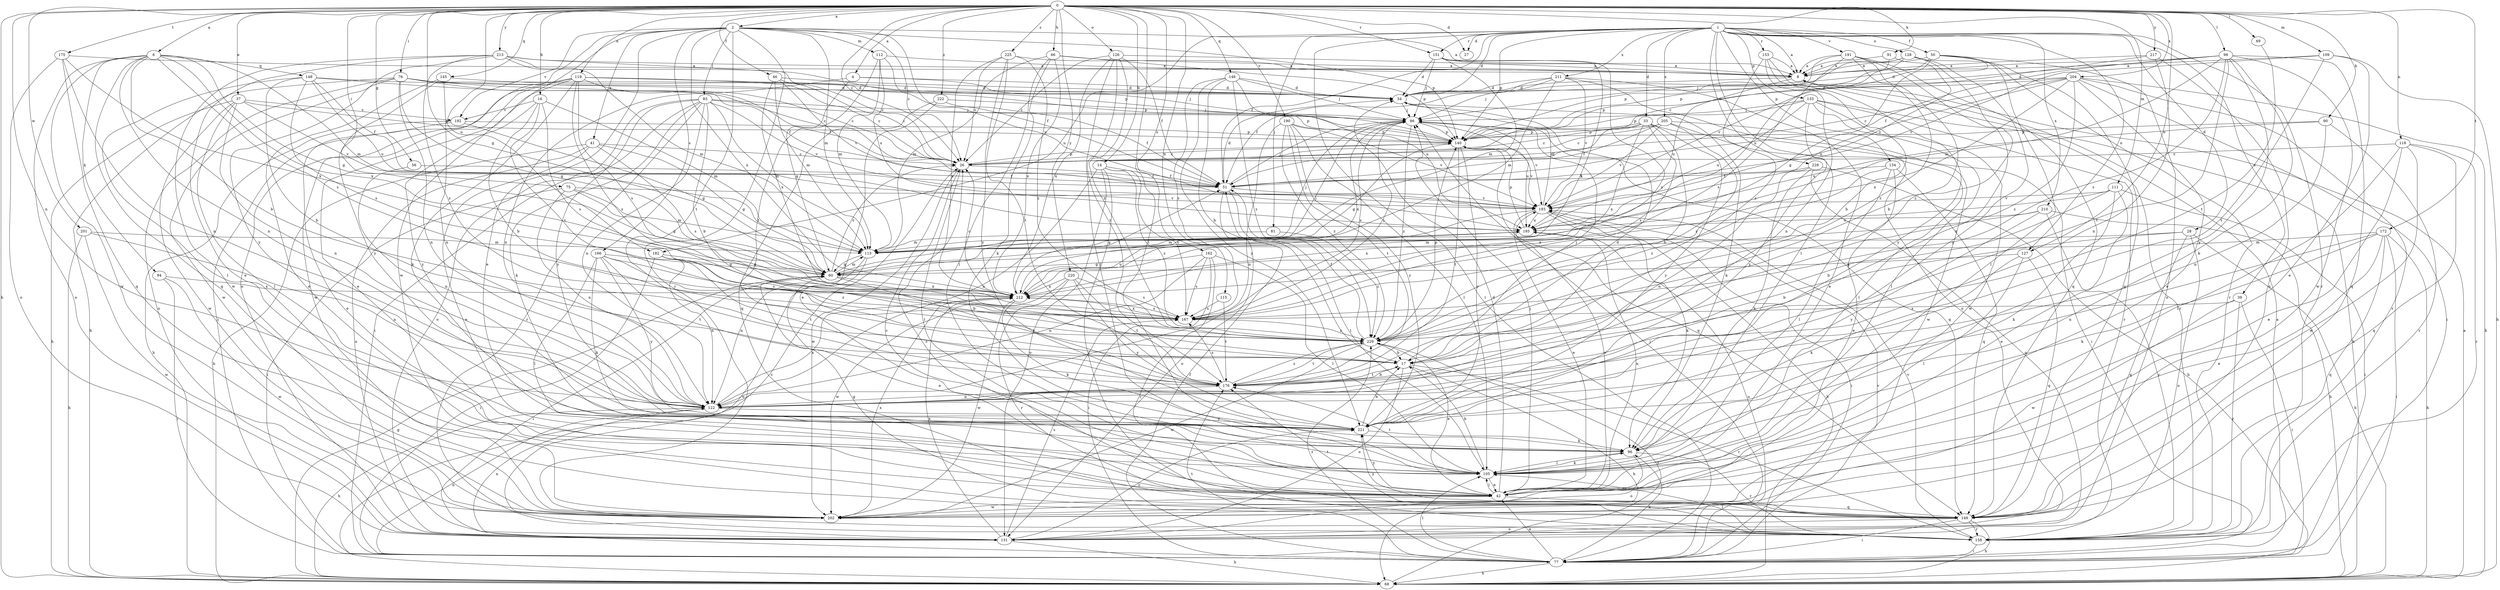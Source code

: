 strict digraph  {
0;
1;
2;
4;
6;
8;
14;
16;
17;
26;
27;
28;
33;
34;
37;
39;
41;
42;
46;
50;
51;
56;
60;
66;
68;
69;
75;
76;
77;
81;
83;
86;
90;
91;
94;
96;
98;
105;
109;
111;
112;
113;
115;
118;
119;
122;
126;
127;
128;
131;
133;
134;
140;
145;
146;
148;
149;
151;
153;
158;
162;
166;
167;
172;
175;
176;
182;
185;
190;
191;
192;
193;
201;
202;
204;
205;
210;
211;
212;
213;
217;
220;
221;
222;
225;
228;
229;
0 -> 2  [label=a];
0 -> 4  [label=a];
0 -> 6  [label=a];
0 -> 14  [label=b];
0 -> 16  [label=b];
0 -> 26  [label=c];
0 -> 27  [label=d];
0 -> 37  [label=e];
0 -> 46  [label=f];
0 -> 56  [label=g];
0 -> 60  [label=g];
0 -> 66  [label=h];
0 -> 68  [label=h];
0 -> 69  [label=i];
0 -> 75  [label=i];
0 -> 76  [label=i];
0 -> 90  [label=k];
0 -> 91  [label=k];
0 -> 98  [label=l];
0 -> 105  [label=l];
0 -> 109  [label=m];
0 -> 111  [label=m];
0 -> 115  [label=n];
0 -> 118  [label=n];
0 -> 119  [label=n];
0 -> 122  [label=n];
0 -> 126  [label=o];
0 -> 127  [label=o];
0 -> 145  [label=q];
0 -> 146  [label=q];
0 -> 151  [label=r];
0 -> 162  [label=s];
0 -> 172  [label=t];
0 -> 175  [label=t];
0 -> 182  [label=u];
0 -> 190  [label=v];
0 -> 201  [label=w];
0 -> 204  [label=x];
0 -> 213  [label=y];
0 -> 217  [label=y];
0 -> 220  [label=y];
0 -> 222  [label=z];
0 -> 225  [label=z];
1 -> 8  [label=a];
1 -> 27  [label=d];
1 -> 28  [label=d];
1 -> 33  [label=d];
1 -> 34  [label=d];
1 -> 39  [label=e];
1 -> 50  [label=f];
1 -> 51  [label=f];
1 -> 77  [label=i];
1 -> 81  [label=j];
1 -> 105  [label=l];
1 -> 127  [label=o];
1 -> 128  [label=o];
1 -> 133  [label=p];
1 -> 134  [label=p];
1 -> 140  [label=p];
1 -> 151  [label=r];
1 -> 153  [label=r];
1 -> 158  [label=r];
1 -> 182  [label=u];
1 -> 191  [label=v];
1 -> 205  [label=x];
1 -> 210  [label=x];
1 -> 211  [label=x];
1 -> 228  [label=z];
2 -> 8  [label=a];
2 -> 26  [label=c];
2 -> 41  [label=e];
2 -> 42  [label=e];
2 -> 83  [label=j];
2 -> 112  [label=m];
2 -> 113  [label=m];
2 -> 131  [label=o];
2 -> 140  [label=p];
2 -> 158  [label=r];
2 -> 166  [label=s];
2 -> 176  [label=t];
2 -> 185  [label=u];
2 -> 192  [label=v];
2 -> 202  [label=w];
2 -> 212  [label=x];
4 -> 34  [label=d];
4 -> 60  [label=g];
4 -> 86  [label=j];
4 -> 122  [label=n];
6 -> 17  [label=b];
6 -> 60  [label=g];
6 -> 94  [label=k];
6 -> 113  [label=m];
6 -> 122  [label=n];
6 -> 131  [label=o];
6 -> 148  [label=q];
6 -> 149  [label=q];
6 -> 167  [label=s];
6 -> 202  [label=w];
6 -> 212  [label=x];
8 -> 34  [label=d];
8 -> 158  [label=r];
8 -> 185  [label=u];
14 -> 51  [label=f];
14 -> 122  [label=n];
14 -> 131  [label=o];
14 -> 158  [label=r];
14 -> 167  [label=s];
14 -> 229  [label=z];
16 -> 17  [label=b];
16 -> 113  [label=m];
16 -> 167  [label=s];
16 -> 192  [label=v];
16 -> 221  [label=y];
16 -> 229  [label=z];
17 -> 68  [label=h];
17 -> 86  [label=j];
17 -> 131  [label=o];
17 -> 158  [label=r];
17 -> 176  [label=t];
26 -> 51  [label=f];
26 -> 105  [label=l];
26 -> 140  [label=p];
26 -> 202  [label=w];
28 -> 17  [label=b];
28 -> 68  [label=h];
28 -> 113  [label=m];
28 -> 131  [label=o];
28 -> 149  [label=q];
33 -> 17  [label=b];
33 -> 26  [label=c];
33 -> 51  [label=f];
33 -> 77  [label=i];
33 -> 140  [label=p];
33 -> 167  [label=s];
33 -> 212  [label=x];
33 -> 221  [label=y];
34 -> 86  [label=j];
34 -> 96  [label=k];
37 -> 68  [label=h];
37 -> 105  [label=l];
37 -> 122  [label=n];
37 -> 140  [label=p];
37 -> 192  [label=v];
37 -> 193  [label=v];
37 -> 202  [label=w];
39 -> 77  [label=i];
39 -> 158  [label=r];
39 -> 167  [label=s];
39 -> 202  [label=w];
41 -> 26  [label=c];
41 -> 42  [label=e];
41 -> 60  [label=g];
41 -> 68  [label=h];
41 -> 131  [label=o];
41 -> 167  [label=s];
42 -> 26  [label=c];
42 -> 34  [label=d];
42 -> 86  [label=j];
42 -> 105  [label=l];
42 -> 149  [label=q];
42 -> 185  [label=u];
42 -> 193  [label=v];
42 -> 202  [label=w];
42 -> 221  [label=y];
46 -> 26  [label=c];
46 -> 34  [label=d];
46 -> 113  [label=m];
46 -> 193  [label=v];
46 -> 212  [label=x];
50 -> 8  [label=a];
50 -> 34  [label=d];
50 -> 60  [label=g];
50 -> 105  [label=l];
50 -> 131  [label=o];
50 -> 149  [label=q];
50 -> 193  [label=v];
51 -> 34  [label=d];
51 -> 86  [label=j];
51 -> 105  [label=l];
51 -> 131  [label=o];
51 -> 193  [label=v];
56 -> 51  [label=f];
56 -> 122  [label=n];
60 -> 26  [label=c];
60 -> 42  [label=e];
60 -> 77  [label=i];
60 -> 86  [label=j];
60 -> 113  [label=m];
60 -> 176  [label=t];
60 -> 212  [label=x];
66 -> 8  [label=a];
66 -> 96  [label=k];
66 -> 105  [label=l];
66 -> 113  [label=m];
66 -> 140  [label=p];
66 -> 212  [label=x];
68 -> 8  [label=a];
68 -> 26  [label=c];
68 -> 60  [label=g];
68 -> 229  [label=z];
69 -> 176  [label=t];
75 -> 60  [label=g];
75 -> 77  [label=i];
75 -> 113  [label=m];
75 -> 122  [label=n];
75 -> 193  [label=v];
76 -> 26  [label=c];
76 -> 34  [label=d];
76 -> 51  [label=f];
76 -> 60  [label=g];
76 -> 68  [label=h];
76 -> 122  [label=n];
76 -> 131  [label=o];
76 -> 140  [label=p];
76 -> 202  [label=w];
77 -> 8  [label=a];
77 -> 42  [label=e];
77 -> 51  [label=f];
77 -> 68  [label=h];
77 -> 86  [label=j];
77 -> 96  [label=k];
77 -> 105  [label=l];
77 -> 122  [label=n];
77 -> 176  [label=t];
77 -> 185  [label=u];
77 -> 193  [label=v];
77 -> 229  [label=z];
81 -> 113  [label=m];
81 -> 229  [label=z];
83 -> 17  [label=b];
83 -> 77  [label=i];
83 -> 86  [label=j];
83 -> 96  [label=k];
83 -> 113  [label=m];
83 -> 122  [label=n];
83 -> 131  [label=o];
83 -> 140  [label=p];
83 -> 158  [label=r];
83 -> 193  [label=v];
83 -> 221  [label=y];
86 -> 140  [label=p];
86 -> 149  [label=q];
86 -> 167  [label=s];
86 -> 185  [label=u];
86 -> 193  [label=v];
86 -> 212  [label=x];
86 -> 229  [label=z];
90 -> 122  [label=n];
90 -> 140  [label=p];
90 -> 158  [label=r];
90 -> 185  [label=u];
91 -> 8  [label=a];
91 -> 140  [label=p];
91 -> 193  [label=v];
94 -> 77  [label=i];
94 -> 202  [label=w];
94 -> 212  [label=x];
96 -> 105  [label=l];
96 -> 131  [label=o];
96 -> 158  [label=r];
98 -> 8  [label=a];
98 -> 34  [label=d];
98 -> 51  [label=f];
98 -> 96  [label=k];
98 -> 113  [label=m];
98 -> 149  [label=q];
98 -> 167  [label=s];
98 -> 176  [label=t];
98 -> 202  [label=w];
98 -> 221  [label=y];
105 -> 17  [label=b];
105 -> 42  [label=e];
105 -> 96  [label=k];
105 -> 176  [label=t];
109 -> 8  [label=a];
109 -> 42  [label=e];
109 -> 68  [label=h];
109 -> 176  [label=t];
109 -> 193  [label=v];
111 -> 17  [label=b];
111 -> 42  [label=e];
111 -> 77  [label=i];
111 -> 96  [label=k];
111 -> 193  [label=v];
111 -> 212  [label=x];
112 -> 8  [label=a];
112 -> 51  [label=f];
112 -> 113  [label=m];
112 -> 176  [label=t];
112 -> 185  [label=u];
113 -> 60  [label=g];
113 -> 86  [label=j];
113 -> 122  [label=n];
113 -> 131  [label=o];
115 -> 167  [label=s];
115 -> 176  [label=t];
118 -> 26  [label=c];
118 -> 42  [label=e];
118 -> 105  [label=l];
118 -> 149  [label=q];
118 -> 158  [label=r];
118 -> 202  [label=w];
119 -> 26  [label=c];
119 -> 34  [label=d];
119 -> 42  [label=e];
119 -> 51  [label=f];
119 -> 77  [label=i];
119 -> 96  [label=k];
119 -> 167  [label=s];
119 -> 202  [label=w];
119 -> 229  [label=z];
122 -> 68  [label=h];
122 -> 212  [label=x];
122 -> 221  [label=y];
126 -> 8  [label=a];
126 -> 26  [label=c];
126 -> 51  [label=f];
126 -> 105  [label=l];
126 -> 176  [label=t];
126 -> 212  [label=x];
126 -> 229  [label=z];
127 -> 60  [label=g];
127 -> 96  [label=k];
127 -> 105  [label=l];
127 -> 149  [label=q];
128 -> 8  [label=a];
128 -> 140  [label=p];
128 -> 158  [label=r];
128 -> 185  [label=u];
128 -> 221  [label=y];
128 -> 229  [label=z];
131 -> 68  [label=h];
131 -> 122  [label=n];
131 -> 167  [label=s];
131 -> 212  [label=x];
131 -> 221  [label=y];
133 -> 68  [label=h];
133 -> 86  [label=j];
133 -> 105  [label=l];
133 -> 140  [label=p];
133 -> 158  [label=r];
133 -> 185  [label=u];
133 -> 202  [label=w];
133 -> 221  [label=y];
134 -> 42  [label=e];
134 -> 51  [label=f];
134 -> 105  [label=l];
134 -> 149  [label=q];
134 -> 229  [label=z];
140 -> 26  [label=c];
140 -> 60  [label=g];
140 -> 149  [label=q];
140 -> 176  [label=t];
140 -> 193  [label=v];
140 -> 221  [label=y];
145 -> 34  [label=d];
145 -> 42  [label=e];
145 -> 122  [label=n];
145 -> 221  [label=y];
146 -> 17  [label=b];
146 -> 34  [label=d];
146 -> 86  [label=j];
146 -> 167  [label=s];
146 -> 185  [label=u];
146 -> 221  [label=y];
146 -> 229  [label=z];
148 -> 17  [label=b];
148 -> 26  [label=c];
148 -> 34  [label=d];
148 -> 51  [label=f];
148 -> 105  [label=l];
148 -> 167  [label=s];
148 -> 185  [label=u];
149 -> 26  [label=c];
149 -> 60  [label=g];
149 -> 68  [label=h];
149 -> 77  [label=i];
149 -> 131  [label=o];
149 -> 158  [label=r];
149 -> 176  [label=t];
149 -> 221  [label=y];
151 -> 8  [label=a];
151 -> 34  [label=d];
151 -> 86  [label=j];
151 -> 113  [label=m];
151 -> 167  [label=s];
151 -> 212  [label=x];
153 -> 8  [label=a];
153 -> 17  [label=b];
153 -> 122  [label=n];
153 -> 221  [label=y];
153 -> 229  [label=z];
158 -> 77  [label=i];
158 -> 105  [label=l];
158 -> 193  [label=v];
162 -> 60  [label=g];
162 -> 77  [label=i];
162 -> 105  [label=l];
162 -> 122  [label=n];
162 -> 158  [label=r];
162 -> 167  [label=s];
166 -> 60  [label=g];
166 -> 96  [label=k];
166 -> 105  [label=l];
166 -> 167  [label=s];
166 -> 176  [label=t];
166 -> 221  [label=y];
166 -> 229  [label=z];
167 -> 86  [label=j];
167 -> 212  [label=x];
167 -> 229  [label=z];
172 -> 42  [label=e];
172 -> 68  [label=h];
172 -> 77  [label=i];
172 -> 96  [label=k];
172 -> 113  [label=m];
172 -> 122  [label=n];
172 -> 149  [label=q];
175 -> 8  [label=a];
175 -> 122  [label=n];
175 -> 131  [label=o];
175 -> 149  [label=q];
175 -> 212  [label=x];
176 -> 17  [label=b];
176 -> 34  [label=d];
176 -> 122  [label=n];
176 -> 167  [label=s];
176 -> 229  [label=z];
182 -> 17  [label=b];
182 -> 60  [label=g];
182 -> 77  [label=i];
182 -> 122  [label=n];
182 -> 176  [label=t];
185 -> 113  [label=m];
185 -> 140  [label=p];
190 -> 105  [label=l];
190 -> 122  [label=n];
190 -> 140  [label=p];
190 -> 176  [label=t];
190 -> 193  [label=v];
190 -> 221  [label=y];
190 -> 229  [label=z];
191 -> 8  [label=a];
191 -> 17  [label=b];
191 -> 86  [label=j];
191 -> 122  [label=n];
191 -> 149  [label=q];
191 -> 167  [label=s];
191 -> 229  [label=z];
192 -> 42  [label=e];
192 -> 60  [label=g];
192 -> 68  [label=h];
192 -> 140  [label=p];
193 -> 34  [label=d];
193 -> 42  [label=e];
193 -> 60  [label=g];
193 -> 68  [label=h];
193 -> 77  [label=i];
193 -> 96  [label=k];
193 -> 185  [label=u];
201 -> 68  [label=h];
201 -> 113  [label=m];
201 -> 122  [label=n];
201 -> 202  [label=w];
202 -> 212  [label=x];
204 -> 26  [label=c];
204 -> 34  [label=d];
204 -> 42  [label=e];
204 -> 68  [label=h];
204 -> 77  [label=i];
204 -> 140  [label=p];
204 -> 158  [label=r];
204 -> 185  [label=u];
204 -> 212  [label=x];
204 -> 229  [label=z];
205 -> 26  [label=c];
205 -> 51  [label=f];
205 -> 105  [label=l];
205 -> 140  [label=p];
205 -> 193  [label=v];
205 -> 202  [label=w];
205 -> 229  [label=z];
210 -> 68  [label=h];
210 -> 158  [label=r];
210 -> 185  [label=u];
210 -> 212  [label=x];
210 -> 221  [label=y];
211 -> 34  [label=d];
211 -> 42  [label=e];
211 -> 51  [label=f];
211 -> 86  [label=j];
211 -> 113  [label=m];
211 -> 131  [label=o];
211 -> 193  [label=v];
212 -> 26  [label=c];
212 -> 51  [label=f];
212 -> 96  [label=k];
212 -> 167  [label=s];
212 -> 185  [label=u];
212 -> 202  [label=w];
213 -> 8  [label=a];
213 -> 26  [label=c];
213 -> 42  [label=e];
213 -> 113  [label=m];
213 -> 140  [label=p];
213 -> 202  [label=w];
213 -> 221  [label=y];
213 -> 229  [label=z];
217 -> 8  [label=a];
217 -> 26  [label=c];
217 -> 122  [label=n];
217 -> 149  [label=q];
220 -> 158  [label=r];
220 -> 167  [label=s];
220 -> 176  [label=t];
220 -> 202  [label=w];
220 -> 212  [label=x];
220 -> 221  [label=y];
221 -> 17  [label=b];
221 -> 96  [label=k];
222 -> 42  [label=e];
222 -> 51  [label=f];
222 -> 86  [label=j];
222 -> 149  [label=q];
225 -> 8  [label=a];
225 -> 26  [label=c];
225 -> 176  [label=t];
225 -> 212  [label=x];
225 -> 221  [label=y];
225 -> 229  [label=z];
228 -> 51  [label=f];
228 -> 68  [label=h];
228 -> 96  [label=k];
228 -> 122  [label=n];
228 -> 131  [label=o];
229 -> 17  [label=b];
229 -> 42  [label=e];
229 -> 51  [label=f];
229 -> 140  [label=p];
229 -> 176  [label=t];
229 -> 202  [label=w];
}
